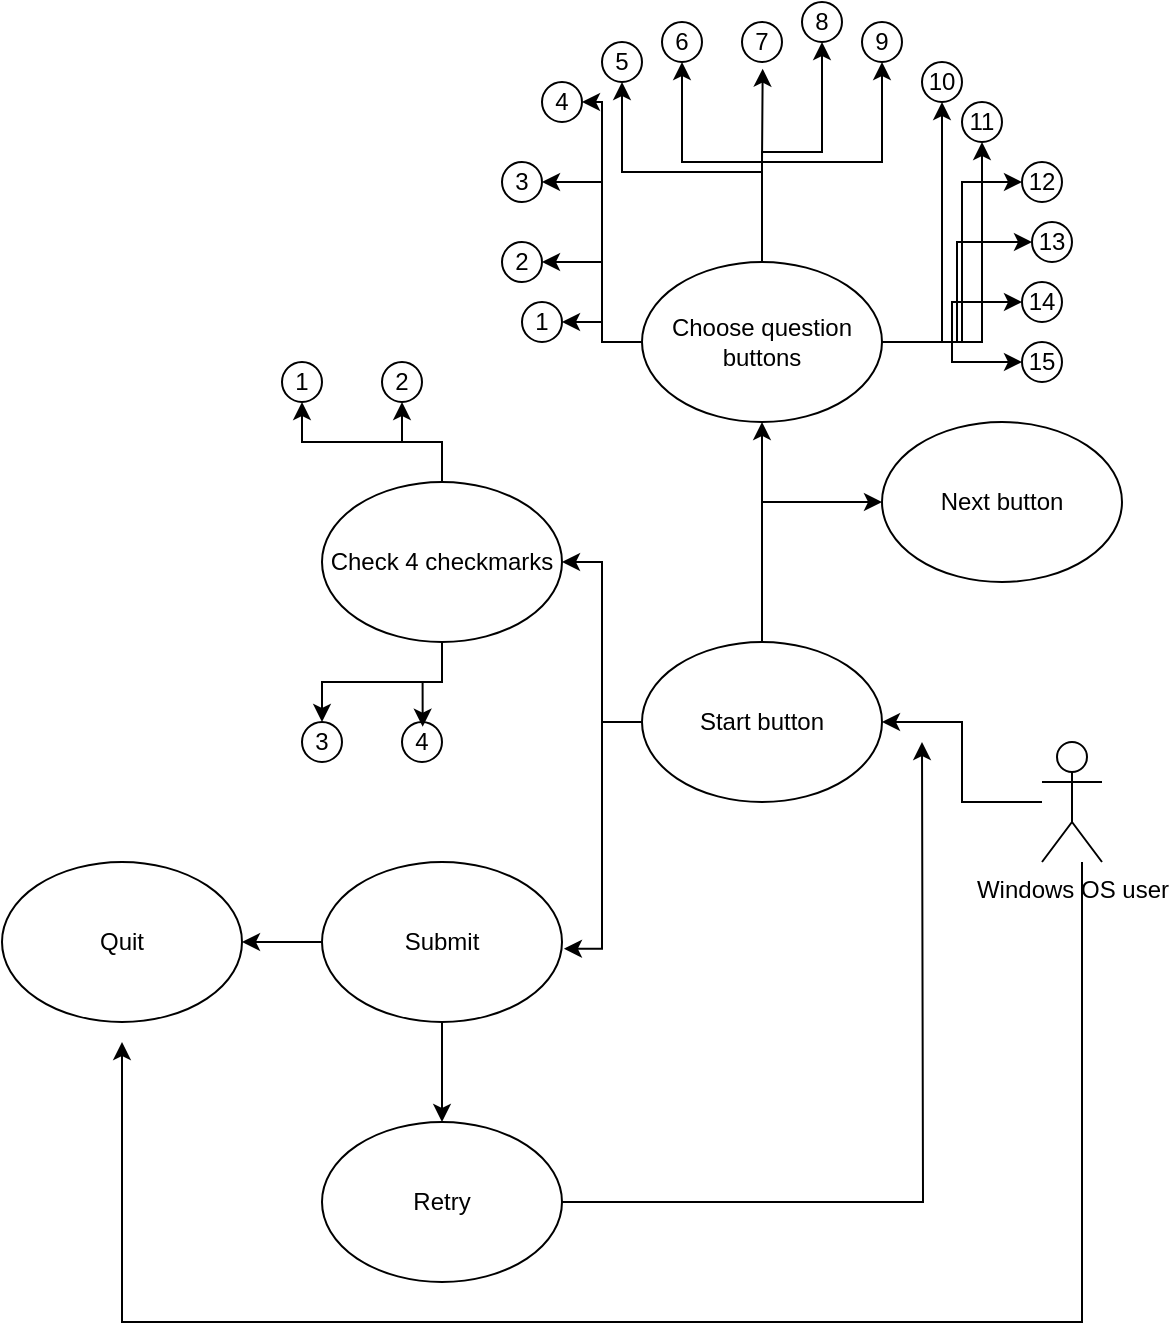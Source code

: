 <mxfile version="24.5.4" type="device">
  <diagram name="Page-1" id="k6XXN0VMPzbwcjlIAHaY">
    <mxGraphModel dx="567" dy="523" grid="1" gridSize="10" guides="1" tooltips="1" connect="1" arrows="1" fold="1" page="1" pageScale="1" pageWidth="850" pageHeight="1100" math="0" shadow="0">
      <root>
        <mxCell id="0" />
        <mxCell id="1" parent="0" />
        <mxCell id="Psr1TbWkuxHFkjIAvc4v-4" style="edgeStyle=orthogonalEdgeStyle;rounded=0;orthogonalLoop=1;jettySize=auto;html=1;entryX=1;entryY=0.5;entryDx=0;entryDy=0;" parent="1" source="Psr1TbWkuxHFkjIAvc4v-1" target="Psr1TbWkuxHFkjIAvc4v-3" edge="1">
          <mxGeometry relative="1" as="geometry" />
        </mxCell>
        <mxCell id="YNyjXcU4nW4r_Q14yHqG-1" style="edgeStyle=elbowEdgeStyle;rounded=0;orthogonalLoop=1;jettySize=auto;html=1;elbow=vertical;" edge="1" parent="1">
          <mxGeometry relative="1" as="geometry">
            <mxPoint x="130" y="780" as="targetPoint" />
            <mxPoint x="610" y="690" as="sourcePoint" />
            <Array as="points">
              <mxPoint x="370" y="920" />
            </Array>
          </mxGeometry>
        </mxCell>
        <mxCell id="Psr1TbWkuxHFkjIAvc4v-1" value="Windows OS user" style="shape=umlActor;verticalLabelPosition=bottom;verticalAlign=top;html=1;" parent="1" vertex="1">
          <mxGeometry x="590" y="630" width="30" height="60" as="geometry" />
        </mxCell>
        <mxCell id="Psr1TbWkuxHFkjIAvc4v-38" style="edgeStyle=orthogonalEdgeStyle;rounded=0;orthogonalLoop=1;jettySize=auto;html=1;entryX=0.5;entryY=1;entryDx=0;entryDy=0;" parent="1" source="Psr1TbWkuxHFkjIAvc4v-3" target="Psr1TbWkuxHFkjIAvc4v-5" edge="1">
          <mxGeometry relative="1" as="geometry" />
        </mxCell>
        <mxCell id="Psr1TbWkuxHFkjIAvc4v-40" style="edgeStyle=orthogonalEdgeStyle;rounded=0;orthogonalLoop=1;jettySize=auto;html=1;entryX=0;entryY=0.5;entryDx=0;entryDy=0;" parent="1" source="Psr1TbWkuxHFkjIAvc4v-3" target="Psr1TbWkuxHFkjIAvc4v-39" edge="1">
          <mxGeometry relative="1" as="geometry" />
        </mxCell>
        <mxCell id="Psr1TbWkuxHFkjIAvc4v-42" style="edgeStyle=orthogonalEdgeStyle;rounded=0;orthogonalLoop=1;jettySize=auto;html=1;entryX=1;entryY=0.5;entryDx=0;entryDy=0;" parent="1" source="Psr1TbWkuxHFkjIAvc4v-3" target="Psr1TbWkuxHFkjIAvc4v-41" edge="1">
          <mxGeometry relative="1" as="geometry" />
        </mxCell>
        <mxCell id="Psr1TbWkuxHFkjIAvc4v-3" value="Start button" style="ellipse;whiteSpace=wrap;html=1;" parent="1" vertex="1">
          <mxGeometry x="390" y="580" width="120" height="80" as="geometry" />
        </mxCell>
        <mxCell id="Psr1TbWkuxHFkjIAvc4v-23" style="edgeStyle=orthogonalEdgeStyle;rounded=0;orthogonalLoop=1;jettySize=auto;html=1;" parent="1" source="Psr1TbWkuxHFkjIAvc4v-5" target="Psr1TbWkuxHFkjIAvc4v-15" edge="1">
          <mxGeometry relative="1" as="geometry" />
        </mxCell>
        <mxCell id="Psr1TbWkuxHFkjIAvc4v-24" style="edgeStyle=orthogonalEdgeStyle;rounded=0;orthogonalLoop=1;jettySize=auto;html=1;entryX=1;entryY=0.5;entryDx=0;entryDy=0;" parent="1" source="Psr1TbWkuxHFkjIAvc4v-5" target="Psr1TbWkuxHFkjIAvc4v-6" edge="1">
          <mxGeometry relative="1" as="geometry">
            <Array as="points">
              <mxPoint x="370" y="430" />
              <mxPoint x="370" y="390" />
            </Array>
          </mxGeometry>
        </mxCell>
        <mxCell id="Psr1TbWkuxHFkjIAvc4v-25" style="edgeStyle=orthogonalEdgeStyle;rounded=0;orthogonalLoop=1;jettySize=auto;html=1;entryX=1;entryY=0.5;entryDx=0;entryDy=0;" parent="1" source="Psr1TbWkuxHFkjIAvc4v-5" target="Psr1TbWkuxHFkjIAvc4v-7" edge="1">
          <mxGeometry relative="1" as="geometry">
            <Array as="points">
              <mxPoint x="370" y="430" />
              <mxPoint x="370" y="350" />
            </Array>
          </mxGeometry>
        </mxCell>
        <mxCell id="Psr1TbWkuxHFkjIAvc4v-27" style="edgeStyle=orthogonalEdgeStyle;rounded=0;orthogonalLoop=1;jettySize=auto;html=1;entryX=0.5;entryY=1;entryDx=0;entryDy=0;" parent="1" source="Psr1TbWkuxHFkjIAvc4v-5" target="Psr1TbWkuxHFkjIAvc4v-9" edge="1">
          <mxGeometry relative="1" as="geometry" />
        </mxCell>
        <mxCell id="Psr1TbWkuxHFkjIAvc4v-28" style="edgeStyle=orthogonalEdgeStyle;rounded=0;orthogonalLoop=1;jettySize=auto;html=1;entryX=0.5;entryY=1;entryDx=0;entryDy=0;" parent="1" source="Psr1TbWkuxHFkjIAvc4v-5" target="Psr1TbWkuxHFkjIAvc4v-10" edge="1">
          <mxGeometry relative="1" as="geometry">
            <Array as="points">
              <mxPoint x="450" y="340" />
              <mxPoint x="410" y="340" />
            </Array>
          </mxGeometry>
        </mxCell>
        <mxCell id="Psr1TbWkuxHFkjIAvc4v-30" style="edgeStyle=orthogonalEdgeStyle;rounded=0;orthogonalLoop=1;jettySize=auto;html=1;entryX=0.5;entryY=1;entryDx=0;entryDy=0;" parent="1" source="Psr1TbWkuxHFkjIAvc4v-5" target="Psr1TbWkuxHFkjIAvc4v-12" edge="1">
          <mxGeometry relative="1" as="geometry" />
        </mxCell>
        <mxCell id="Psr1TbWkuxHFkjIAvc4v-31" style="edgeStyle=orthogonalEdgeStyle;rounded=0;orthogonalLoop=1;jettySize=auto;html=1;entryX=0.5;entryY=1;entryDx=0;entryDy=0;" parent="1" source="Psr1TbWkuxHFkjIAvc4v-5" target="Psr1TbWkuxHFkjIAvc4v-13" edge="1">
          <mxGeometry relative="1" as="geometry" />
        </mxCell>
        <mxCell id="Psr1TbWkuxHFkjIAvc4v-32" style="edgeStyle=orthogonalEdgeStyle;rounded=0;orthogonalLoop=1;jettySize=auto;html=1;entryX=0.5;entryY=1;entryDx=0;entryDy=0;" parent="1" source="Psr1TbWkuxHFkjIAvc4v-5" target="Psr1TbWkuxHFkjIAvc4v-14" edge="1">
          <mxGeometry relative="1" as="geometry" />
        </mxCell>
        <mxCell id="Psr1TbWkuxHFkjIAvc4v-33" style="edgeStyle=orthogonalEdgeStyle;rounded=0;orthogonalLoop=1;jettySize=auto;html=1;entryX=0.5;entryY=1;entryDx=0;entryDy=0;" parent="1" source="Psr1TbWkuxHFkjIAvc4v-5" target="Psr1TbWkuxHFkjIAvc4v-16" edge="1">
          <mxGeometry relative="1" as="geometry" />
        </mxCell>
        <mxCell id="Psr1TbWkuxHFkjIAvc4v-34" style="edgeStyle=orthogonalEdgeStyle;rounded=0;orthogonalLoop=1;jettySize=auto;html=1;entryX=0;entryY=0.5;entryDx=0;entryDy=0;" parent="1" source="Psr1TbWkuxHFkjIAvc4v-5" target="Psr1TbWkuxHFkjIAvc4v-18" edge="1">
          <mxGeometry relative="1" as="geometry">
            <Array as="points">
              <mxPoint x="550" y="430" />
              <mxPoint x="550" y="350" />
            </Array>
          </mxGeometry>
        </mxCell>
        <mxCell id="Psr1TbWkuxHFkjIAvc4v-35" style="edgeStyle=orthogonalEdgeStyle;rounded=0;orthogonalLoop=1;jettySize=auto;html=1;entryX=0;entryY=0.5;entryDx=0;entryDy=0;" parent="1" source="Psr1TbWkuxHFkjIAvc4v-5" target="Psr1TbWkuxHFkjIAvc4v-19" edge="1">
          <mxGeometry relative="1" as="geometry" />
        </mxCell>
        <mxCell id="Psr1TbWkuxHFkjIAvc4v-36" style="edgeStyle=orthogonalEdgeStyle;rounded=0;orthogonalLoop=1;jettySize=auto;html=1;entryX=0;entryY=0.5;entryDx=0;entryDy=0;" parent="1" source="Psr1TbWkuxHFkjIAvc4v-5" target="Psr1TbWkuxHFkjIAvc4v-20" edge="1">
          <mxGeometry relative="1" as="geometry" />
        </mxCell>
        <mxCell id="Psr1TbWkuxHFkjIAvc4v-37" style="edgeStyle=orthogonalEdgeStyle;rounded=0;orthogonalLoop=1;jettySize=auto;html=1;entryX=0;entryY=0.5;entryDx=0;entryDy=0;" parent="1" source="Psr1TbWkuxHFkjIAvc4v-5" target="Psr1TbWkuxHFkjIAvc4v-21" edge="1">
          <mxGeometry relative="1" as="geometry" />
        </mxCell>
        <mxCell id="Psr1TbWkuxHFkjIAvc4v-5" value="Choose question buttons" style="ellipse;whiteSpace=wrap;html=1;" parent="1" vertex="1">
          <mxGeometry x="390" y="390" width="120" height="80" as="geometry" />
        </mxCell>
        <mxCell id="Psr1TbWkuxHFkjIAvc4v-6" value="2" style="ellipse;whiteSpace=wrap;html=1;" parent="1" vertex="1">
          <mxGeometry x="320" y="380" width="20" height="20" as="geometry" />
        </mxCell>
        <mxCell id="Psr1TbWkuxHFkjIAvc4v-7" value="3" style="ellipse;whiteSpace=wrap;html=1;" parent="1" vertex="1">
          <mxGeometry x="320" y="340" width="20" height="20" as="geometry" />
        </mxCell>
        <mxCell id="Psr1TbWkuxHFkjIAvc4v-8" value="4" style="ellipse;whiteSpace=wrap;html=1;" parent="1" vertex="1">
          <mxGeometry x="340" y="300" width="20" height="20" as="geometry" />
        </mxCell>
        <mxCell id="Psr1TbWkuxHFkjIAvc4v-9" value="5" style="ellipse;whiteSpace=wrap;html=1;" parent="1" vertex="1">
          <mxGeometry x="370" y="280" width="20" height="20" as="geometry" />
        </mxCell>
        <mxCell id="Psr1TbWkuxHFkjIAvc4v-10" value="6" style="ellipse;whiteSpace=wrap;html=1;" parent="1" vertex="1">
          <mxGeometry x="400" y="270" width="20" height="20" as="geometry" />
        </mxCell>
        <mxCell id="Psr1TbWkuxHFkjIAvc4v-11" value="7" style="ellipse;whiteSpace=wrap;html=1;" parent="1" vertex="1">
          <mxGeometry x="440" y="270" width="20" height="20" as="geometry" />
        </mxCell>
        <mxCell id="Psr1TbWkuxHFkjIAvc4v-12" value="8" style="ellipse;whiteSpace=wrap;html=1;" parent="1" vertex="1">
          <mxGeometry x="470" y="260" width="20" height="20" as="geometry" />
        </mxCell>
        <mxCell id="Psr1TbWkuxHFkjIAvc4v-13" value="9" style="ellipse;whiteSpace=wrap;html=1;" parent="1" vertex="1">
          <mxGeometry x="500" y="270" width="20" height="20" as="geometry" />
        </mxCell>
        <mxCell id="Psr1TbWkuxHFkjIAvc4v-14" value="10" style="ellipse;whiteSpace=wrap;html=1;" parent="1" vertex="1">
          <mxGeometry x="530" y="290" width="20" height="20" as="geometry" />
        </mxCell>
        <mxCell id="Psr1TbWkuxHFkjIAvc4v-15" value="1" style="ellipse;whiteSpace=wrap;html=1;" parent="1" vertex="1">
          <mxGeometry x="330" y="410" width="20" height="20" as="geometry" />
        </mxCell>
        <mxCell id="Psr1TbWkuxHFkjIAvc4v-16" value="11" style="ellipse;whiteSpace=wrap;html=1;" parent="1" vertex="1">
          <mxGeometry x="550" y="310" width="20" height="20" as="geometry" />
        </mxCell>
        <mxCell id="Psr1TbWkuxHFkjIAvc4v-18" value="12" style="ellipse;whiteSpace=wrap;html=1;" parent="1" vertex="1">
          <mxGeometry x="580" y="340" width="20" height="20" as="geometry" />
        </mxCell>
        <mxCell id="Psr1TbWkuxHFkjIAvc4v-19" value="13" style="ellipse;whiteSpace=wrap;html=1;" parent="1" vertex="1">
          <mxGeometry x="585" y="370" width="20" height="20" as="geometry" />
        </mxCell>
        <mxCell id="Psr1TbWkuxHFkjIAvc4v-20" value="14" style="ellipse;whiteSpace=wrap;html=1;" parent="1" vertex="1">
          <mxGeometry x="580" y="400" width="20" height="20" as="geometry" />
        </mxCell>
        <mxCell id="Psr1TbWkuxHFkjIAvc4v-21" value="15" style="ellipse;whiteSpace=wrap;html=1;" parent="1" vertex="1">
          <mxGeometry x="580" y="430" width="20" height="20" as="geometry" />
        </mxCell>
        <mxCell id="Psr1TbWkuxHFkjIAvc4v-26" style="edgeStyle=orthogonalEdgeStyle;rounded=0;orthogonalLoop=1;jettySize=auto;html=1;entryX=1;entryY=0.5;entryDx=0;entryDy=0;" parent="1" source="Psr1TbWkuxHFkjIAvc4v-5" target="Psr1TbWkuxHFkjIAvc4v-8" edge="1">
          <mxGeometry relative="1" as="geometry">
            <mxPoint x="370" y="320" as="targetPoint" />
            <Array as="points">
              <mxPoint x="370" y="430" />
              <mxPoint x="370" y="310" />
            </Array>
          </mxGeometry>
        </mxCell>
        <mxCell id="Psr1TbWkuxHFkjIAvc4v-29" style="edgeStyle=orthogonalEdgeStyle;rounded=0;orthogonalLoop=1;jettySize=auto;html=1;entryX=0.517;entryY=1.167;entryDx=0;entryDy=0;entryPerimeter=0;" parent="1" source="Psr1TbWkuxHFkjIAvc4v-5" target="Psr1TbWkuxHFkjIAvc4v-11" edge="1">
          <mxGeometry relative="1" as="geometry" />
        </mxCell>
        <mxCell id="Psr1TbWkuxHFkjIAvc4v-39" value="Next button" style="ellipse;whiteSpace=wrap;html=1;" parent="1" vertex="1">
          <mxGeometry x="510" y="470" width="120" height="80" as="geometry" />
        </mxCell>
        <mxCell id="Psr1TbWkuxHFkjIAvc4v-47" style="edgeStyle=orthogonalEdgeStyle;rounded=0;orthogonalLoop=1;jettySize=auto;html=1;entryX=0.5;entryY=1;entryDx=0;entryDy=0;" parent="1" source="Psr1TbWkuxHFkjIAvc4v-41" target="Psr1TbWkuxHFkjIAvc4v-43" edge="1">
          <mxGeometry relative="1" as="geometry" />
        </mxCell>
        <mxCell id="Psr1TbWkuxHFkjIAvc4v-48" style="edgeStyle=orthogonalEdgeStyle;rounded=0;orthogonalLoop=1;jettySize=auto;html=1;entryX=0.5;entryY=1;entryDx=0;entryDy=0;" parent="1" source="Psr1TbWkuxHFkjIAvc4v-41" target="Psr1TbWkuxHFkjIAvc4v-45" edge="1">
          <mxGeometry relative="1" as="geometry" />
        </mxCell>
        <mxCell id="Psr1TbWkuxHFkjIAvc4v-49" style="edgeStyle=orthogonalEdgeStyle;rounded=0;orthogonalLoop=1;jettySize=auto;html=1;entryX=0.5;entryY=0;entryDx=0;entryDy=0;" parent="1" source="Psr1TbWkuxHFkjIAvc4v-41" target="Psr1TbWkuxHFkjIAvc4v-44" edge="1">
          <mxGeometry relative="1" as="geometry" />
        </mxCell>
        <mxCell id="Psr1TbWkuxHFkjIAvc4v-41" value="Check 4 checkmarks" style="ellipse;whiteSpace=wrap;html=1;" parent="1" vertex="1">
          <mxGeometry x="230" y="500" width="120" height="80" as="geometry" />
        </mxCell>
        <mxCell id="Psr1TbWkuxHFkjIAvc4v-43" value="1" style="ellipse;whiteSpace=wrap;html=1;" parent="1" vertex="1">
          <mxGeometry x="210" y="440" width="20" height="20" as="geometry" />
        </mxCell>
        <mxCell id="Psr1TbWkuxHFkjIAvc4v-44" value="3" style="ellipse;whiteSpace=wrap;html=1;" parent="1" vertex="1">
          <mxGeometry x="220" y="620" width="20" height="20" as="geometry" />
        </mxCell>
        <mxCell id="Psr1TbWkuxHFkjIAvc4v-45" value="2" style="ellipse;whiteSpace=wrap;html=1;" parent="1" vertex="1">
          <mxGeometry x="260" y="440" width="20" height="20" as="geometry" />
        </mxCell>
        <mxCell id="Psr1TbWkuxHFkjIAvc4v-46" value="4" style="ellipse;whiteSpace=wrap;html=1;" parent="1" vertex="1">
          <mxGeometry x="270" y="620" width="20" height="20" as="geometry" />
        </mxCell>
        <mxCell id="Psr1TbWkuxHFkjIAvc4v-50" style="edgeStyle=orthogonalEdgeStyle;rounded=0;orthogonalLoop=1;jettySize=auto;html=1;entryX=0.517;entryY=0.117;entryDx=0;entryDy=0;entryPerimeter=0;" parent="1" source="Psr1TbWkuxHFkjIAvc4v-41" target="Psr1TbWkuxHFkjIAvc4v-46" edge="1">
          <mxGeometry relative="1" as="geometry" />
        </mxCell>
        <mxCell id="Psr1TbWkuxHFkjIAvc4v-54" style="edgeStyle=orthogonalEdgeStyle;rounded=0;orthogonalLoop=1;jettySize=auto;html=1;entryX=0.5;entryY=0;entryDx=0;entryDy=0;" parent="1" source="Psr1TbWkuxHFkjIAvc4v-51" target="Psr1TbWkuxHFkjIAvc4v-53" edge="1">
          <mxGeometry relative="1" as="geometry" />
        </mxCell>
        <mxCell id="Psr1TbWkuxHFkjIAvc4v-57" style="edgeStyle=orthogonalEdgeStyle;rounded=0;orthogonalLoop=1;jettySize=auto;html=1;entryX=1;entryY=0.5;entryDx=0;entryDy=0;" parent="1" source="Psr1TbWkuxHFkjIAvc4v-51" target="Psr1TbWkuxHFkjIAvc4v-56" edge="1">
          <mxGeometry relative="1" as="geometry" />
        </mxCell>
        <mxCell id="Psr1TbWkuxHFkjIAvc4v-51" value="Submit" style="ellipse;whiteSpace=wrap;html=1;" parent="1" vertex="1">
          <mxGeometry x="230" y="690" width="120" height="80" as="geometry" />
        </mxCell>
        <mxCell id="Psr1TbWkuxHFkjIAvc4v-52" style="edgeStyle=orthogonalEdgeStyle;rounded=0;orthogonalLoop=1;jettySize=auto;html=1;entryX=1.008;entryY=0.542;entryDx=0;entryDy=0;entryPerimeter=0;" parent="1" source="Psr1TbWkuxHFkjIAvc4v-3" target="Psr1TbWkuxHFkjIAvc4v-51" edge="1">
          <mxGeometry relative="1" as="geometry" />
        </mxCell>
        <mxCell id="Psr1TbWkuxHFkjIAvc4v-55" style="edgeStyle=orthogonalEdgeStyle;rounded=0;orthogonalLoop=1;jettySize=auto;html=1;" parent="1" source="Psr1TbWkuxHFkjIAvc4v-53" edge="1">
          <mxGeometry relative="1" as="geometry">
            <mxPoint x="530" y="630" as="targetPoint" />
          </mxGeometry>
        </mxCell>
        <mxCell id="Psr1TbWkuxHFkjIAvc4v-53" value="Retry" style="ellipse;whiteSpace=wrap;html=1;" parent="1" vertex="1">
          <mxGeometry x="230" y="820" width="120" height="80" as="geometry" />
        </mxCell>
        <mxCell id="Psr1TbWkuxHFkjIAvc4v-56" value="Quit" style="ellipse;whiteSpace=wrap;html=1;" parent="1" vertex="1">
          <mxGeometry x="70" y="690" width="120" height="80" as="geometry" />
        </mxCell>
      </root>
    </mxGraphModel>
  </diagram>
</mxfile>
